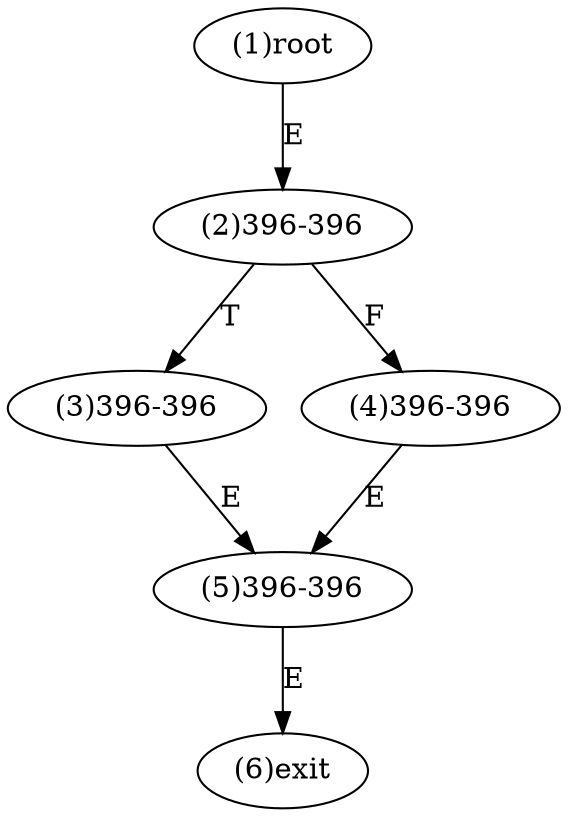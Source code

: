 digraph "" { 
1[ label="(1)root"];
2[ label="(2)396-396"];
3[ label="(3)396-396"];
4[ label="(4)396-396"];
5[ label="(5)396-396"];
6[ label="(6)exit"];
1->2[ label="E"];
2->4[ label="F"];
2->3[ label="T"];
3->5[ label="E"];
4->5[ label="E"];
5->6[ label="E"];
}
